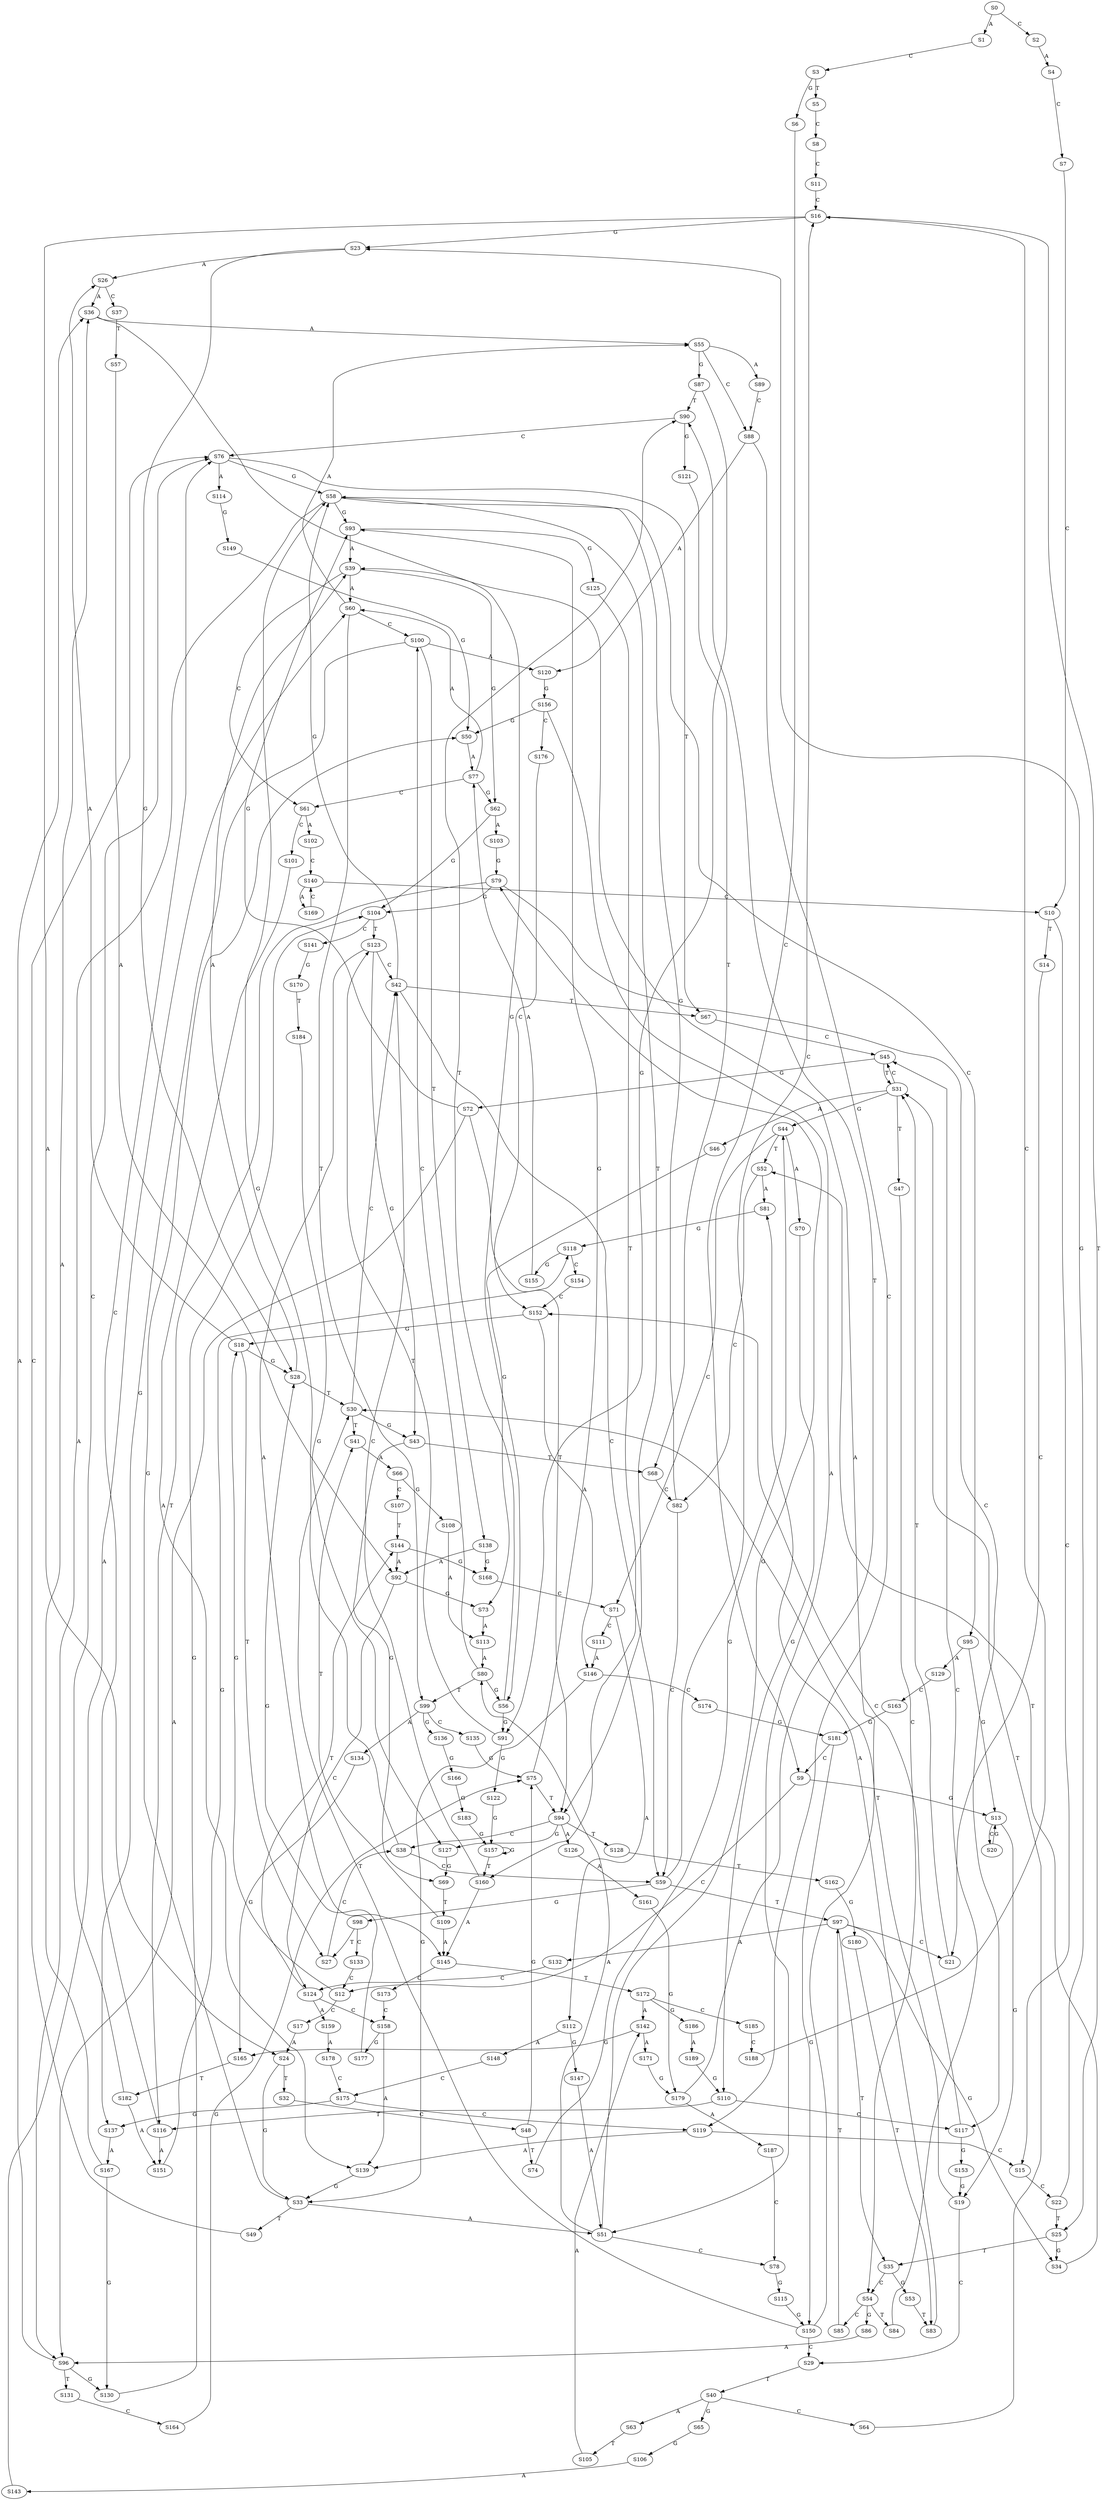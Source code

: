 strict digraph  {
	S0 -> S1 [ label = A ];
	S0 -> S2 [ label = C ];
	S1 -> S3 [ label = C ];
	S2 -> S4 [ label = A ];
	S3 -> S5 [ label = T ];
	S3 -> S6 [ label = G ];
	S4 -> S7 [ label = C ];
	S5 -> S8 [ label = C ];
	S6 -> S9 [ label = C ];
	S7 -> S10 [ label = C ];
	S8 -> S11 [ label = C ];
	S9 -> S12 [ label = C ];
	S9 -> S13 [ label = G ];
	S10 -> S14 [ label = T ];
	S10 -> S15 [ label = C ];
	S11 -> S16 [ label = C ];
	S12 -> S17 [ label = C ];
	S12 -> S18 [ label = G ];
	S13 -> S19 [ label = G ];
	S13 -> S20 [ label = C ];
	S14 -> S21 [ label = C ];
	S15 -> S22 [ label = C ];
	S16 -> S23 [ label = G ];
	S16 -> S24 [ label = A ];
	S16 -> S25 [ label = T ];
	S17 -> S24 [ label = A ];
	S18 -> S26 [ label = A ];
	S18 -> S27 [ label = T ];
	S18 -> S28 [ label = G ];
	S19 -> S29 [ label = C ];
	S19 -> S30 [ label = T ];
	S20 -> S13 [ label = G ];
	S21 -> S31 [ label = T ];
	S22 -> S23 [ label = G ];
	S22 -> S25 [ label = T ];
	S23 -> S26 [ label = A ];
	S23 -> S28 [ label = G ];
	S24 -> S32 [ label = T ];
	S24 -> S33 [ label = G ];
	S25 -> S34 [ label = G ];
	S25 -> S35 [ label = T ];
	S26 -> S36 [ label = A ];
	S26 -> S37 [ label = C ];
	S27 -> S38 [ label = C ];
	S28 -> S39 [ label = A ];
	S28 -> S30 [ label = T ];
	S29 -> S40 [ label = T ];
	S30 -> S41 [ label = T ];
	S30 -> S42 [ label = C ];
	S30 -> S43 [ label = G ];
	S31 -> S44 [ label = G ];
	S31 -> S45 [ label = C ];
	S31 -> S46 [ label = A ];
	S31 -> S47 [ label = T ];
	S32 -> S48 [ label = C ];
	S33 -> S49 [ label = T ];
	S33 -> S50 [ label = G ];
	S33 -> S51 [ label = A ];
	S34 -> S52 [ label = T ];
	S35 -> S53 [ label = G ];
	S35 -> S54 [ label = C ];
	S36 -> S55 [ label = A ];
	S36 -> S56 [ label = G ];
	S37 -> S57 [ label = T ];
	S38 -> S58 [ label = G ];
	S38 -> S59 [ label = C ];
	S39 -> S60 [ label = A ];
	S39 -> S61 [ label = C ];
	S39 -> S62 [ label = G ];
	S40 -> S63 [ label = A ];
	S40 -> S64 [ label = C ];
	S40 -> S65 [ label = G ];
	S41 -> S66 [ label = A ];
	S42 -> S59 [ label = C ];
	S42 -> S58 [ label = G ];
	S42 -> S67 [ label = T ];
	S43 -> S68 [ label = T ];
	S43 -> S69 [ label = G ];
	S44 -> S70 [ label = A ];
	S44 -> S71 [ label = C ];
	S44 -> S52 [ label = T ];
	S45 -> S31 [ label = T ];
	S45 -> S72 [ label = G ];
	S46 -> S73 [ label = G ];
	S47 -> S54 [ label = C ];
	S48 -> S74 [ label = T ];
	S48 -> S75 [ label = G ];
	S49 -> S76 [ label = C ];
	S50 -> S77 [ label = A ];
	S51 -> S78 [ label = C ];
	S51 -> S79 [ label = G ];
	S51 -> S80 [ label = A ];
	S52 -> S81 [ label = A ];
	S52 -> S82 [ label = C ];
	S53 -> S83 [ label = T ];
	S54 -> S84 [ label = T ];
	S54 -> S85 [ label = C ];
	S54 -> S86 [ label = G ];
	S55 -> S87 [ label = G ];
	S55 -> S88 [ label = C ];
	S55 -> S89 [ label = A ];
	S56 -> S90 [ label = T ];
	S56 -> S91 [ label = G ];
	S57 -> S92 [ label = A ];
	S58 -> S93 [ label = G ];
	S58 -> S94 [ label = T ];
	S58 -> S95 [ label = C ];
	S58 -> S96 [ label = A ];
	S59 -> S97 [ label = T ];
	S59 -> S16 [ label = C ];
	S59 -> S98 [ label = G ];
	S60 -> S99 [ label = T ];
	S60 -> S100 [ label = C ];
	S60 -> S55 [ label = A ];
	S61 -> S101 [ label = C ];
	S61 -> S102 [ label = A ];
	S62 -> S103 [ label = A ];
	S62 -> S104 [ label = G ];
	S63 -> S105 [ label = T ];
	S64 -> S31 [ label = T ];
	S65 -> S106 [ label = G ];
	S66 -> S107 [ label = C ];
	S66 -> S108 [ label = G ];
	S67 -> S45 [ label = C ];
	S68 -> S82 [ label = C ];
	S69 -> S109 [ label = T ];
	S70 -> S110 [ label = G ];
	S71 -> S111 [ label = C ];
	S71 -> S112 [ label = A ];
	S72 -> S96 [ label = A ];
	S72 -> S93 [ label = G ];
	S72 -> S94 [ label = T ];
	S73 -> S113 [ label = A ];
	S74 -> S44 [ label = G ];
	S75 -> S93 [ label = G ];
	S75 -> S94 [ label = T ];
	S76 -> S67 [ label = T ];
	S76 -> S58 [ label = G ];
	S76 -> S114 [ label = A ];
	S77 -> S60 [ label = A ];
	S77 -> S61 [ label = C ];
	S77 -> S62 [ label = G ];
	S78 -> S115 [ label = G ];
	S79 -> S116 [ label = T ];
	S79 -> S117 [ label = C ];
	S79 -> S104 [ label = G ];
	S80 -> S99 [ label = T ];
	S80 -> S100 [ label = C ];
	S80 -> S56 [ label = G ];
	S81 -> S118 [ label = G ];
	S82 -> S58 [ label = G ];
	S82 -> S59 [ label = C ];
	S83 -> S81 [ label = A ];
	S84 -> S45 [ label = C ];
	S85 -> S97 [ label = T ];
	S86 -> S96 [ label = A ];
	S87 -> S90 [ label = T ];
	S87 -> S91 [ label = G ];
	S88 -> S119 [ label = C ];
	S88 -> S120 [ label = A ];
	S89 -> S88 [ label = C ];
	S90 -> S121 [ label = G ];
	S90 -> S76 [ label = C ];
	S91 -> S122 [ label = G ];
	S91 -> S123 [ label = T ];
	S92 -> S73 [ label = G ];
	S92 -> S124 [ label = C ];
	S93 -> S39 [ label = A ];
	S93 -> S125 [ label = G ];
	S94 -> S38 [ label = C ];
	S94 -> S126 [ label = A ];
	S94 -> S127 [ label = G ];
	S94 -> S128 [ label = T ];
	S95 -> S13 [ label = G ];
	S95 -> S129 [ label = A ];
	S96 -> S36 [ label = A ];
	S96 -> S130 [ label = G ];
	S96 -> S131 [ label = T ];
	S97 -> S132 [ label = A ];
	S97 -> S21 [ label = C ];
	S97 -> S35 [ label = T ];
	S97 -> S34 [ label = G ];
	S98 -> S133 [ label = C ];
	S98 -> S27 [ label = T ];
	S99 -> S134 [ label = A ];
	S99 -> S135 [ label = C ];
	S99 -> S136 [ label = G ];
	S100 -> S120 [ label = A ];
	S100 -> S137 [ label = G ];
	S100 -> S138 [ label = T ];
	S101 -> S139 [ label = A ];
	S102 -> S140 [ label = C ];
	S103 -> S79 [ label = G ];
	S104 -> S123 [ label = T ];
	S104 -> S141 [ label = C ];
	S105 -> S142 [ label = A ];
	S106 -> S143 [ label = A ];
	S107 -> S144 [ label = T ];
	S108 -> S113 [ label = A ];
	S109 -> S145 [ label = A ];
	S109 -> S41 [ label = T ];
	S110 -> S116 [ label = T ];
	S110 -> S117 [ label = C ];
	S111 -> S146 [ label = A ];
	S112 -> S147 [ label = G ];
	S112 -> S148 [ label = A ];
	S113 -> S80 [ label = A ];
	S114 -> S149 [ label = G ];
	S115 -> S150 [ label = G ];
	S116 -> S151 [ label = A ];
	S116 -> S76 [ label = C ];
	S117 -> S152 [ label = C ];
	S117 -> S153 [ label = G ];
	S118 -> S154 [ label = C ];
	S118 -> S155 [ label = G ];
	S119 -> S15 [ label = C ];
	S119 -> S139 [ label = A ];
	S120 -> S156 [ label = G ];
	S121 -> S68 [ label = T ];
	S122 -> S157 [ label = G ];
	S123 -> S43 [ label = G ];
	S123 -> S42 [ label = C ];
	S123 -> S145 [ label = A ];
	S124 -> S158 [ label = C ];
	S124 -> S144 [ label = T ];
	S124 -> S159 [ label = A ];
	S125 -> S160 [ label = T ];
	S126 -> S161 [ label = A ];
	S127 -> S69 [ label = G ];
	S128 -> S162 [ label = T ];
	S129 -> S163 [ label = C ];
	S130 -> S104 [ label = G ];
	S131 -> S164 [ label = C ];
	S132 -> S124 [ label = C ];
	S133 -> S12 [ label = C ];
	S134 -> S165 [ label = G ];
	S135 -> S75 [ label = G ];
	S136 -> S166 [ label = G ];
	S137 -> S167 [ label = A ];
	S138 -> S168 [ label = G ];
	S138 -> S92 [ label = A ];
	S139 -> S33 [ label = G ];
	S140 -> S10 [ label = C ];
	S140 -> S169 [ label = A ];
	S141 -> S170 [ label = G ];
	S142 -> S165 [ label = G ];
	S142 -> S171 [ label = A ];
	S143 -> S60 [ label = A ];
	S144 -> S92 [ label = A ];
	S144 -> S168 [ label = G ];
	S145 -> S172 [ label = T ];
	S145 -> S173 [ label = C ];
	S146 -> S33 [ label = G ];
	S146 -> S174 [ label = C ];
	S147 -> S51 [ label = A ];
	S148 -> S175 [ label = C ];
	S149 -> S50 [ label = G ];
	S150 -> S29 [ label = C ];
	S150 -> S39 [ label = A ];
	S150 -> S30 [ label = T ];
	S151 -> S118 [ label = G ];
	S152 -> S18 [ label = G ];
	S152 -> S146 [ label = A ];
	S153 -> S19 [ label = G ];
	S154 -> S152 [ label = C ];
	S155 -> S77 [ label = A ];
	S156 -> S50 [ label = G ];
	S156 -> S176 [ label = C ];
	S156 -> S51 [ label = A ];
	S157 -> S160 [ label = T ];
	S157 -> S157 [ label = G ];
	S158 -> S139 [ label = A ];
	S158 -> S177 [ label = G ];
	S159 -> S178 [ label = A ];
	S160 -> S145 [ label = A ];
	S160 -> S42 [ label = C ];
	S161 -> S179 [ label = G ];
	S162 -> S180 [ label = G ];
	S163 -> S181 [ label = G ];
	S164 -> S75 [ label = G ];
	S165 -> S182 [ label = T ];
	S166 -> S183 [ label = G ];
	S167 -> S130 [ label = G ];
	S167 -> S36 [ label = A ];
	S168 -> S71 [ label = C ];
	S169 -> S140 [ label = C ];
	S170 -> S184 [ label = T ];
	S171 -> S179 [ label = G ];
	S172 -> S185 [ label = C ];
	S172 -> S186 [ label = G ];
	S172 -> S142 [ label = A ];
	S173 -> S158 [ label = C ];
	S174 -> S181 [ label = G ];
	S175 -> S119 [ label = C ];
	S175 -> S137 [ label = G ];
	S176 -> S152 [ label = C ];
	S177 -> S28 [ label = G ];
	S178 -> S175 [ label = C ];
	S179 -> S187 [ label = A ];
	S179 -> S90 [ label = T ];
	S180 -> S83 [ label = T ];
	S181 -> S150 [ label = G ];
	S181 -> S9 [ label = C ];
	S182 -> S76 [ label = C ];
	S182 -> S151 [ label = A ];
	S183 -> S157 [ label = G ];
	S184 -> S127 [ label = G ];
	S185 -> S188 [ label = C ];
	S186 -> S189 [ label = A ];
	S187 -> S78 [ label = C ];
	S188 -> S16 [ label = C ];
	S189 -> S110 [ label = G ];
}
